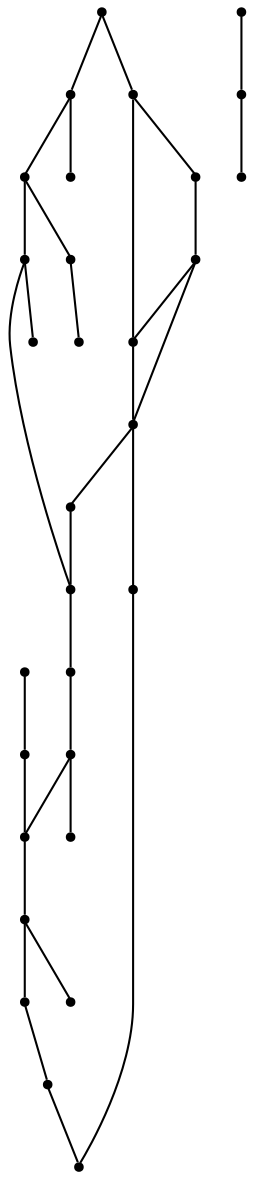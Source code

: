 graph {
  node [shape=point,comment="{\"directed\":false,\"doi\":\"10.1007/3-540-45848-4_11\",\"figure\":\"5\"}"]

  v0 [pos="1763.3333524068198,2446.4333597819023"]
  v1 [pos="1763.3333524068198,2419.6831766764335"]
  v2 [pos="1763.3333524068198,2473.0584208170585"]
  v3 [pos="1736.5832964579267,2473.0584208170585"]
  v4 [pos="1736.5832964579265,2553.18333943685"]
  v5 [pos="1709.9583625793462,2526.4331563313813"]
  v6 [pos="1709.9583625793457,2473.0584208170585"]
  v7 [pos="1683.2083066304526,2526.4331563313813"]
  v8 [pos="1656.4583778381352,2473.0584208170585"]
  v9 [pos="1656.4583778381352,2553.18333943685"]
  v10 [pos="1629.8333168029785,2446.4333597819023"]
  v11 [pos="1603.0833880106609,2446.4333597819023"]
  v12 [pos="1603.0833880106609,2499.808349609376"]
  v13 [pos="1416.2083625793457,2446.4333597819023"]
  v14 [pos="1416.2083625793457,2473.0584208170585"]
  v15 [pos="1416.2083625793457,2419.6831766764335"]
  v16 [pos="1336.2083117167156,2473.0584208170585"]
  v17 [pos="1311.4583015441895,2475.05833943685"]
  v18 [pos="1362.8333727518718,2473.0584208170585"]
  v19 [pos="1389.5833015441895,2473.0584208170585"]
  v20 [pos="1389.5833015441895,2579.933268229168"]
  v21 [pos="1362.8333727518718,2553.18333943685"]
  v22 [pos="1282.7083269755046,2553.18333943685"]
  v23 [pos="1336.2083117167156,2526.4331563313813"]
  v24 [pos="1629.833316802979,2419.6831766764335"]
  v25 [pos="1309.458382924398,2419.6831766764335"]
  v26 [pos="1309.458382924398,2446.4333597819023"]
  v27 [pos="1282.7083269755046,2446.4333597819023"]
  v28 [pos="1629.8333168029785,2473.0584208170585"]
  v29 [pos="1282.7083269755046,2499.808349609376"]

  v0 -- v1 [id="-2",pos="1763.3333524068198,2446.4333597819023 1763.3333524068198,2419.6831766764335 1763.3333524068198,2419.6831766764335 1763.3333524068198,2419.6831766764335"]
  v2 -- v0 [id="-3",pos="1763.3333524068198,2473.0584208170585 1763.3333524068198,2446.4333597819023 1763.3333524068198,2446.4333597819023 1763.3333524068198,2446.4333597819023"]
  v3 -- v4 [id="-4",pos="1736.5832964579267,2473.0584208170585 1736.5832964579265,2553.18333943685 1736.5832964579265,2553.18333943685 1736.5832964579265,2553.18333943685"]
  v29 -- v25 [id="-5",pos="1282.7083269755046,2499.808349609376 962.3708089192709,2499.8040262858085 962.3708089192709,2499.8040262858085 962.3708089192709,2499.8040262858085 962.3708089192709,2419.712422688803 962.3708089192709,2419.712422688803 962.3708089192709,2419.712422688803 1309.458382924398,2419.6831766764335 1309.458382924398,2419.6831766764335 1309.458382924398,2419.6831766764335"]
  v29 -- v15 [id="-6",pos="1282.7083269755046,2499.808349609376 1523.0292002360027,2499.8040262858085 1523.0292002360027,2499.8040262858085 1523.0292002360027,2499.8040262858085 1523.0292002360027,2419.712422688803 1523.0292002360027,2419.712422688803 1523.0292002360027,2419.712422688803 1416.2083625793457,2419.6831766764335 1416.2083625793457,2419.6831766764335 1416.2083625793457,2419.6831766764335"]
  v5 -- v6 [id="-8",pos="1709.9583625793462,2526.4331563313813 1709.9583625793457,2473.0584208170585 1709.9583625793457,2473.0584208170585 1709.9583625793457,2473.0584208170585"]
  v7 -- v5 [id="-11",pos="1683.2083066304526,2526.4331563313813 1709.9583625793462,2526.4331563313813 1709.9583625793462,2526.4331563313813 1709.9583625793462,2526.4331563313813"]
  v8 -- v9 [id="-12",pos="1656.4583778381352,2473.0584208170585 1656.4583778381352,2553.18333943685 1656.4583778381352,2553.18333943685 1656.4583778381352,2553.18333943685"]
  v27 -- v29 [id="-18",pos="1282.7083269755046,2446.4333597819023 1282.7083269755046,2499.808349609376 1282.7083269755046,2499.808349609376 1282.7083269755046,2499.808349609376"]
  v17 -- v26 [id="-20",pos="1311.4583015441895,2475.05833943685 1309.458382924398,2446.4333597819023 1309.458382924398,2446.4333597819023 1309.458382924398,2446.4333597819023"]
  v26 -- v25 [id="-21",pos="1309.458382924398,2446.4333597819023 1309.458382924398,2419.6831766764335 1309.458382924398,2419.6831766764335 1309.458382924398,2419.6831766764335"]
  v17 -- v16 [id="-22",pos="1311.4583015441895,2475.05833943685 1336.2083117167156,2473.0584208170585 1336.2083117167156,2473.0584208170585 1336.2083117167156,2473.0584208170585"]
  v16 -- v18 [id="-23",pos="1336.2083117167156,2473.0584208170585 1362.8333727518718,2473.0584208170585 1362.8333727518718,2473.0584208170585 1362.8333727518718,2473.0584208170585"]
  v18 -- v19 [id="-24",pos="1362.8333727518718,2473.0584208170585 1389.5833015441895,2473.0584208170585 1389.5833015441895,2473.0584208170585 1389.5833015441895,2473.0584208170585"]
  v19 -- v14 [id="-25",pos="1389.5833015441895,2473.0584208170585 1416.2083625793457,2473.0584208170585 1416.2083625793457,2473.0584208170585 1416.2083625793457,2473.0584208170585"]
  v14 -- v28 [id="-26",pos="1416.2083625793457,2473.0584208170585 1629.8333168029785,2473.0584208170585 1629.8333168029785,2473.0584208170585 1629.8333168029785,2473.0584208170585"]
  v28 -- v8 [id="-27",pos="1629.8333168029785,2473.0584208170585 1656.4583778381352,2473.0584208170585 1656.4583778381352,2473.0584208170585 1656.4583778381352,2473.0584208170585"]
  v8 -- v6 [id="-28",pos="1656.4583778381352,2473.0584208170585 1709.9583625793457,2473.0584208170585 1709.9583625793457,2473.0584208170585 1709.9583625793457,2473.0584208170585"]
  v6 -- v3 [id="-29",pos="1709.9583625793457,2473.0584208170585 1736.5832964579267,2473.0584208170585 1736.5832964579267,2473.0584208170585 1736.5832964579267,2473.0584208170585"]
  v3 -- v2 [id="-30",pos="1736.5832964579267,2473.0584208170585 1763.3333524068198,2473.0584208170585 1763.3333524068198,2473.0584208170585 1763.3333524068198,2473.0584208170585"]
  v26 -- v27 [id="-33",pos="1309.458382924398,2446.4333597819023 1282.7083269755046,2446.4333597819023 1282.7083269755046,2446.4333597819023 1282.7083269755046,2446.4333597819023"]
  v25 -- v15 [id="-34",pos="1309.458382924398,2419.6831766764335 1416.2083625793457,2419.6831766764335 1416.2083625793457,2419.6831766764335 1416.2083625793457,2419.6831766764335"]
  v15 -- v24 [id="-36",pos="1416.2083625793457,2419.6831766764335 1629.833316802979,2419.6831766764335 1629.833316802979,2419.6831766764335 1629.833316802979,2419.6831766764335"]
  v24 -- v1 [id="-37",pos="1629.833316802979,2419.6831766764335 1763.3333524068198,2419.6831766764335 1763.3333524068198,2419.6831766764335 1763.3333524068198,2419.6831766764335"]
  v16 -- v23 [id="-38",pos="1336.2083117167156,2473.0584208170585 1336.2083117167156,2526.4331563313813 1336.2083117167156,2526.4331563313813 1336.2083117167156,2526.4331563313813"]
  v21 -- v22 [id="-39",pos="1362.8333727518718,2553.18333943685 1282.7083269755046,2553.18333943685 1282.7083269755046,2553.18333943685 1282.7083269755046,2553.18333943685"]
  v18 -- v21 [id="-40",pos="1362.8333727518718,2473.0584208170585 1362.8333727518718,2553.18333943685 1362.8333727518718,2553.18333943685 1362.8333727518718,2553.18333943685"]
  v19 -- v20 [id="-42",pos="1389.5833015441895,2473.0584208170585 1389.5833015441895,2579.933268229168 1389.5833015441895,2579.933268229168 1389.5833015441895,2579.933268229168"]
  v15 -- v13 [id="-48",pos="1416.2083625793457,2419.6831766764335 1416.2083625793457,2446.4333597819023 1416.2083625793457,2446.4333597819023 1416.2083625793457,2446.4333597819023"]
  v13 -- v14 [id="-49",pos="1416.2083625793457,2446.4333597819023 1416.2083625793457,2473.0584208170585 1416.2083625793457,2473.0584208170585 1416.2083625793457,2473.0584208170585"]
  v11 -- v12 [id="-52",pos="1603.0833880106609,2446.4333597819023 1603.0833880106609,2499.808349609376 1603.0833880106609,2499.808349609376 1603.0833880106609,2499.808349609376"]
  v10 -- v11 [id="-53",pos="1629.8333168029785,2446.4333597819023 1603.0833880106609,2446.4333597819023 1603.0833880106609,2446.4333597819023 1603.0833880106609,2446.4333597819023"]
}